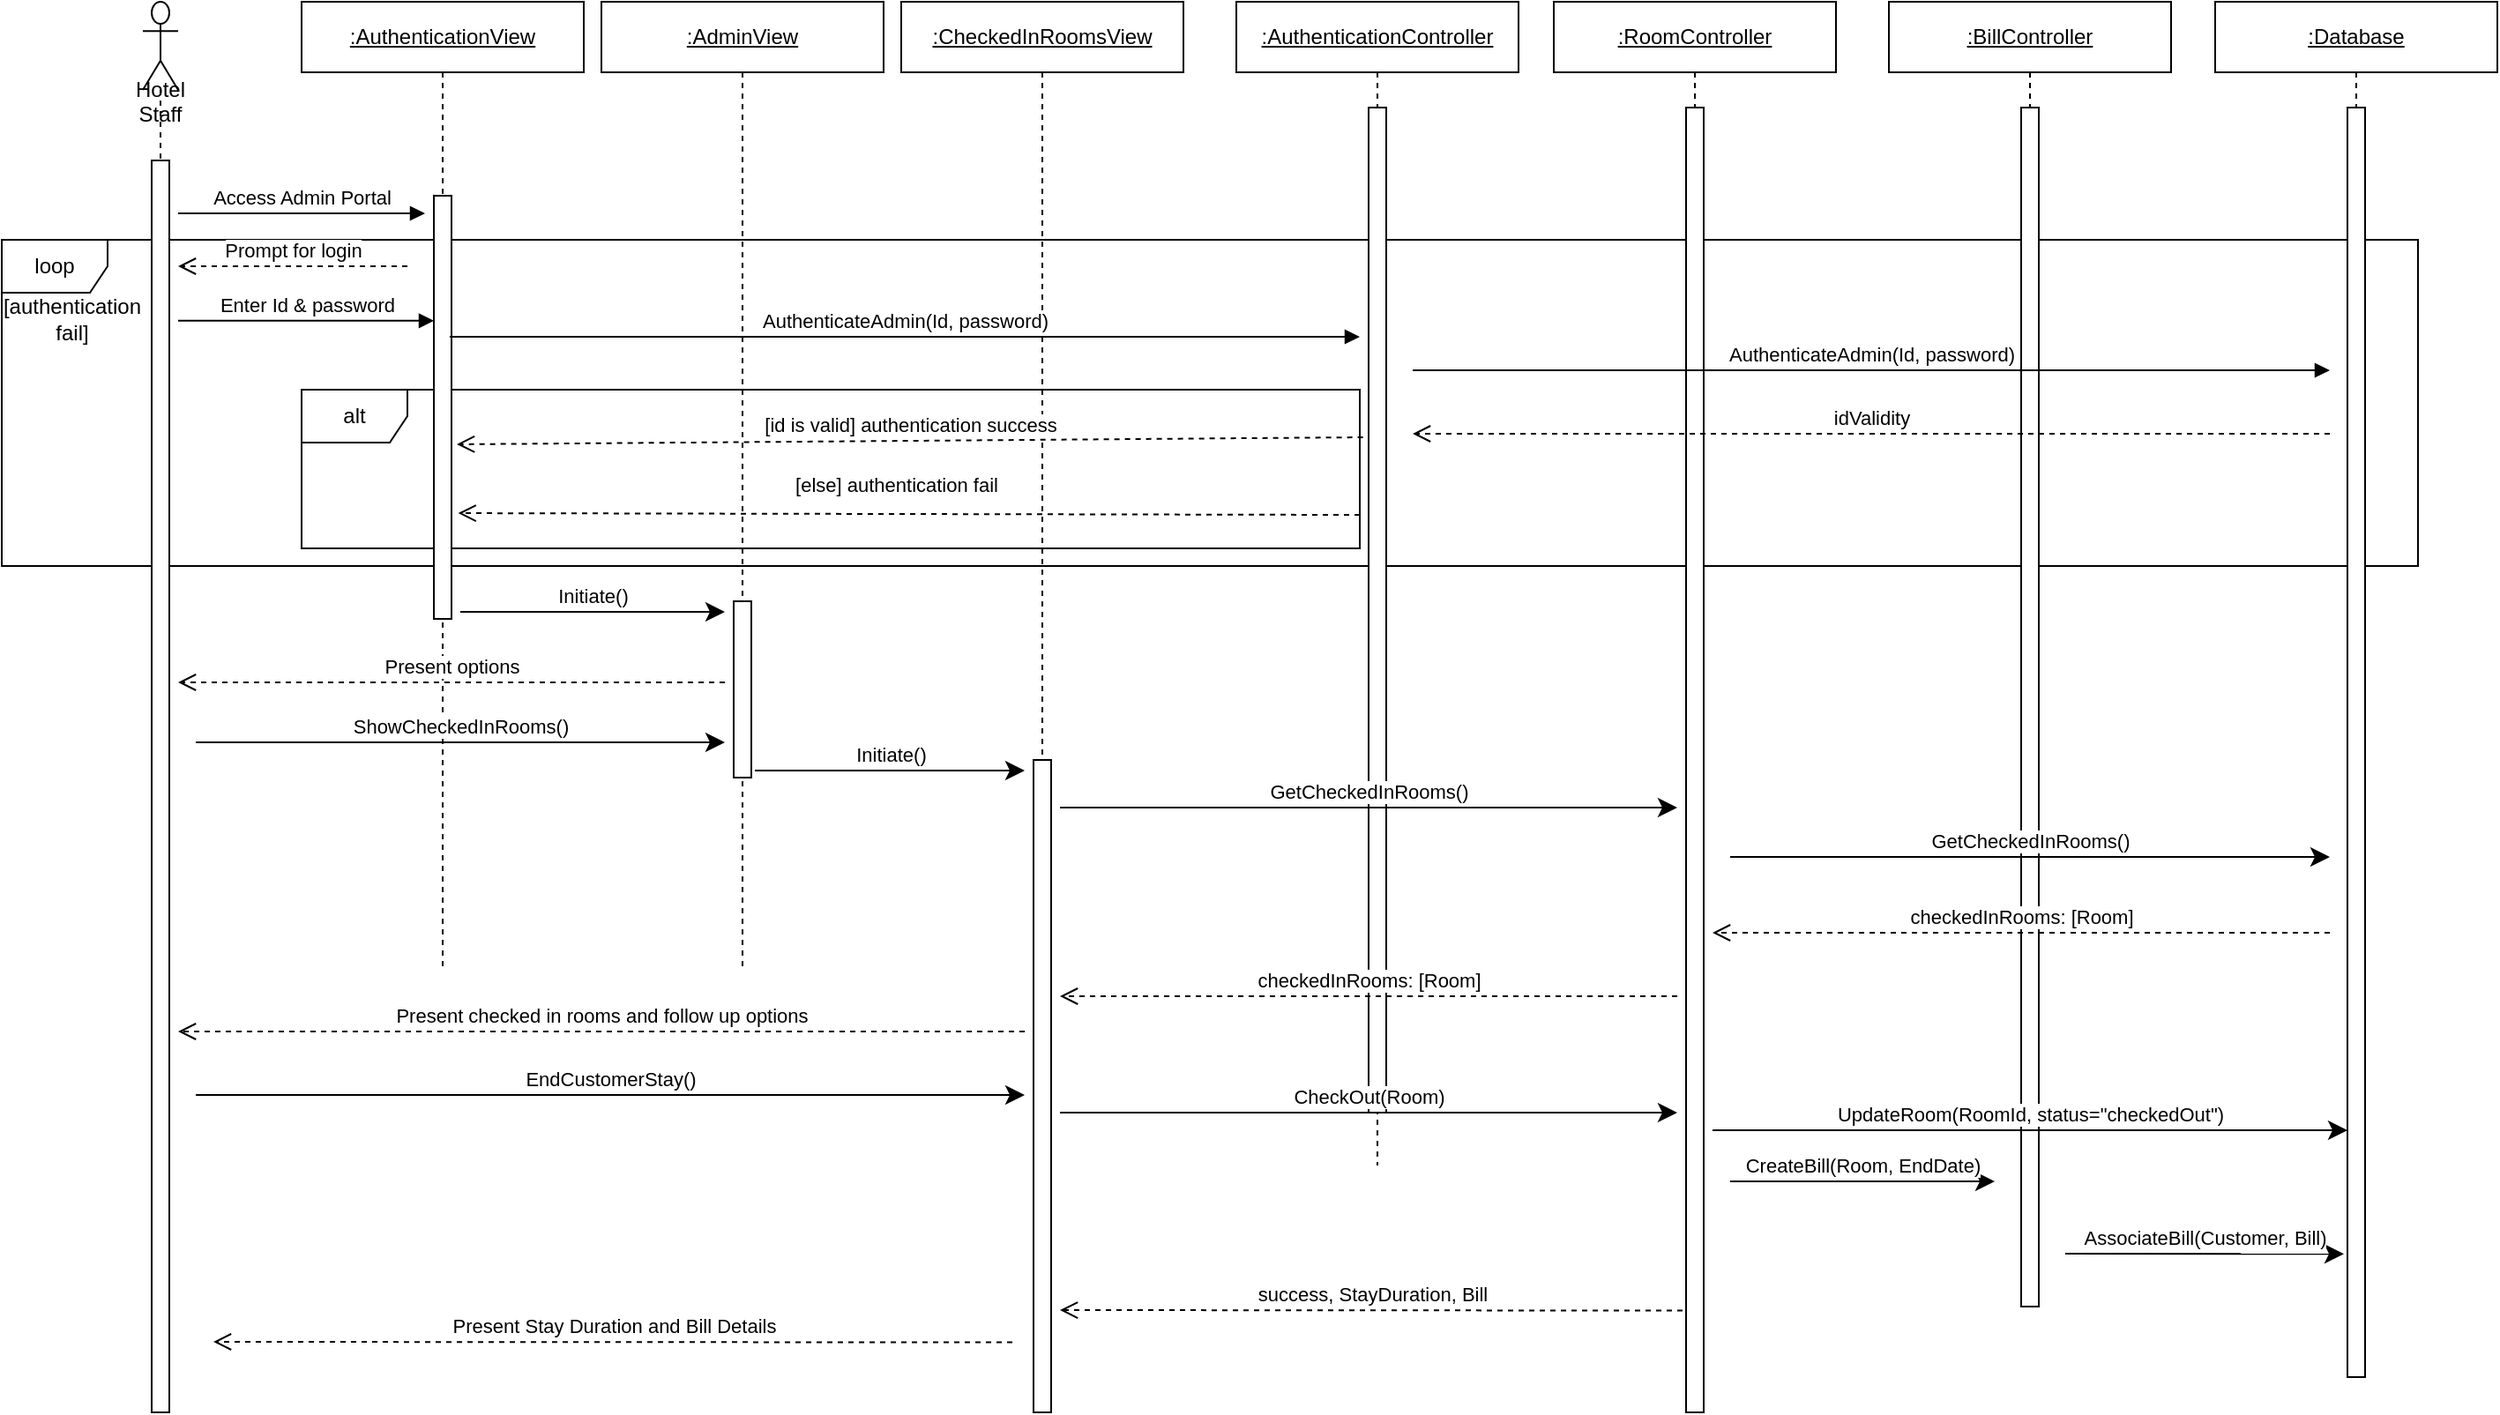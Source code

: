 <mxfile version="13.7.3" type="device"><diagram id="EpxMUwXgbM7p6y1-BHpj" name="Page-1"><mxGraphModel dx="1324" dy="997" grid="1" gridSize="10" guides="1" tooltips="1" connect="1" arrows="1" fold="1" page="1" pageScale="1" pageWidth="1100" pageHeight="850" math="0" shadow="0"><root><mxCell id="0"/><mxCell id="1" parent="0"/><mxCell id="3EWrQ-oBs63gJlRdLufB-16" value="loop" style="shape=umlFrame;whiteSpace=wrap;html=1;" vertex="1" parent="1"><mxGeometry x="40" y="295" width="1370" height="185" as="geometry"/></mxCell><mxCell id="3EWrQ-oBs63gJlRdLufB-24" value="alt" style="shape=umlFrame;whiteSpace=wrap;html=1;" vertex="1" parent="1"><mxGeometry x="210" y="380" width="600" height="90" as="geometry"/></mxCell><mxCell id="3EWrQ-oBs63gJlRdLufB-3" value="Hotel Staff" style="shape=umlLifeline;participant=umlActor;perimeter=lifelinePerimeter;whiteSpace=wrap;html=1;container=1;collapsible=0;recursiveResize=0;verticalAlign=top;spacingTop=36;outlineConnect=0;size=50;" vertex="1" parent="1"><mxGeometry x="120" y="160" width="20" height="800" as="geometry"/></mxCell><mxCell id="3EWrQ-oBs63gJlRdLufB-10" value="" style="html=1;points=[];perimeter=orthogonalPerimeter;" vertex="1" parent="3EWrQ-oBs63gJlRdLufB-3"><mxGeometry x="5" y="90" width="10" height="710" as="geometry"/></mxCell><mxCell id="3EWrQ-oBs63gJlRdLufB-4" value="&lt;u&gt;:CheckedInRoomsView&lt;/u&gt;" style="shape=umlLifeline;perimeter=lifelinePerimeter;whiteSpace=wrap;html=1;container=1;collapsible=0;recursiveResize=0;outlineConnect=0;" vertex="1" parent="1"><mxGeometry x="550" y="160" width="160" height="800" as="geometry"/></mxCell><mxCell id="3EWrQ-oBs63gJlRdLufB-30" value="" style="html=1;points=[];perimeter=orthogonalPerimeter;" vertex="1" parent="3EWrQ-oBs63gJlRdLufB-4"><mxGeometry x="75" y="430" width="10" height="370" as="geometry"/></mxCell><mxCell id="3EWrQ-oBs63gJlRdLufB-5" value="&lt;u&gt;:AuthenticationView&lt;/u&gt;" style="shape=umlLifeline;perimeter=lifelinePerimeter;whiteSpace=wrap;html=1;container=1;collapsible=0;recursiveResize=0;outlineConnect=0;" vertex="1" parent="1"><mxGeometry x="210" y="160" width="160" height="550" as="geometry"/></mxCell><mxCell id="3EWrQ-oBs63gJlRdLufB-12" value="" style="html=1;points=[];perimeter=orthogonalPerimeter;" vertex="1" parent="3EWrQ-oBs63gJlRdLufB-5"><mxGeometry x="75" y="110" width="10" height="240" as="geometry"/></mxCell><mxCell id="3EWrQ-oBs63gJlRdLufB-6" value="&lt;u&gt;:RoomController&lt;/u&gt;" style="shape=umlLifeline;perimeter=lifelinePerimeter;whiteSpace=wrap;html=1;container=1;collapsible=0;recursiveResize=0;outlineConnect=0;" vertex="1" parent="1"><mxGeometry x="920" y="160" width="160" height="800" as="geometry"/></mxCell><mxCell id="3EWrQ-oBs63gJlRdLufB-34" value="" style="html=1;points=[];perimeter=orthogonalPerimeter;" vertex="1" parent="3EWrQ-oBs63gJlRdLufB-6"><mxGeometry x="75" y="60" width="10" height="740" as="geometry"/></mxCell><mxCell id="3EWrQ-oBs63gJlRdLufB-7" value="&lt;u&gt;:AuthenticationController&lt;/u&gt;" style="shape=umlLifeline;perimeter=lifelinePerimeter;whiteSpace=wrap;html=1;container=1;collapsible=0;recursiveResize=0;outlineConnect=0;" vertex="1" parent="1"><mxGeometry x="740" y="160" width="160" height="660" as="geometry"/></mxCell><mxCell id="3EWrQ-oBs63gJlRdLufB-15" value="" style="html=1;points=[];perimeter=orthogonalPerimeter;" vertex="1" parent="3EWrQ-oBs63gJlRdLufB-7"><mxGeometry x="75" y="60" width="10" height="570" as="geometry"/></mxCell><mxCell id="3EWrQ-oBs63gJlRdLufB-8" value="&lt;u&gt;:BillController&lt;/u&gt;" style="shape=umlLifeline;perimeter=lifelinePerimeter;whiteSpace=wrap;html=1;container=1;collapsible=0;recursiveResize=0;outlineConnect=0;" vertex="1" parent="1"><mxGeometry x="1110" y="160" width="160" height="740" as="geometry"/></mxCell><mxCell id="3EWrQ-oBs63gJlRdLufB-35" value="" style="html=1;points=[];perimeter=orthogonalPerimeter;" vertex="1" parent="3EWrQ-oBs63gJlRdLufB-8"><mxGeometry x="75" y="60" width="10" height="680" as="geometry"/></mxCell><mxCell id="3EWrQ-oBs63gJlRdLufB-9" value="&lt;u&gt;:Database&lt;/u&gt;" style="shape=umlLifeline;perimeter=lifelinePerimeter;whiteSpace=wrap;html=1;container=1;collapsible=0;recursiveResize=0;outlineConnect=0;" vertex="1" parent="1"><mxGeometry x="1295" y="160" width="160" height="780" as="geometry"/></mxCell><mxCell id="3EWrQ-oBs63gJlRdLufB-13" value="" style="html=1;points=[];perimeter=orthogonalPerimeter;" vertex="1" parent="3EWrQ-oBs63gJlRdLufB-9"><mxGeometry x="75" y="60" width="10" height="720" as="geometry"/></mxCell><mxCell id="3EWrQ-oBs63gJlRdLufB-11" value="Access Admin Portal" style="html=1;verticalAlign=bottom;endArrow=block;" edge="1" parent="1"><mxGeometry width="80" relative="1" as="geometry"><mxPoint x="140" y="280" as="sourcePoint"/><mxPoint x="280" y="280" as="targetPoint"/></mxGeometry></mxCell><mxCell id="3EWrQ-oBs63gJlRdLufB-14" value="Prompt for login" style="html=1;verticalAlign=bottom;endArrow=open;dashed=1;endSize=8;" edge="1" parent="1"><mxGeometry relative="1" as="geometry"><mxPoint x="270" y="310" as="sourcePoint"/><mxPoint x="140" y="310" as="targetPoint"/></mxGeometry></mxCell><mxCell id="3EWrQ-oBs63gJlRdLufB-17" value="[authentication fail]" style="text;html=1;strokeColor=none;fillColor=none;align=center;verticalAlign=middle;whiteSpace=wrap;rounded=0;" vertex="1" parent="1"><mxGeometry x="60" y="330" width="40" height="20" as="geometry"/></mxCell><mxCell id="3EWrQ-oBs63gJlRdLufB-18" value="Enter Id &amp;amp; password" style="html=1;verticalAlign=bottom;endArrow=block;exitX=1.5;exitY=0.128;exitDx=0;exitDy=0;exitPerimeter=0;" edge="1" parent="1" source="3EWrQ-oBs63gJlRdLufB-10" target="3EWrQ-oBs63gJlRdLufB-12"><mxGeometry width="80" relative="1" as="geometry"><mxPoint x="150" y="290" as="sourcePoint"/><mxPoint x="290" y="290" as="targetPoint"/></mxGeometry></mxCell><mxCell id="3EWrQ-oBs63gJlRdLufB-19" value="AuthenticateAdmin(Id, password)" style="html=1;verticalAlign=bottom;endArrow=block;" edge="1" parent="1"><mxGeometry width="80" relative="1" as="geometry"><mxPoint x="294" y="350" as="sourcePoint"/><mxPoint x="810" y="350" as="targetPoint"/></mxGeometry></mxCell><mxCell id="3EWrQ-oBs63gJlRdLufB-20" value="AuthenticateAdmin(Id, password)" style="html=1;verticalAlign=bottom;endArrow=block;" edge="1" parent="1"><mxGeometry width="80" relative="1" as="geometry"><mxPoint x="840" y="369" as="sourcePoint"/><mxPoint x="1360" y="369" as="targetPoint"/></mxGeometry></mxCell><mxCell id="3EWrQ-oBs63gJlRdLufB-21" value="idValidity" style="html=1;verticalAlign=bottom;endArrow=open;dashed=1;endSize=8;" edge="1" parent="1"><mxGeometry relative="1" as="geometry"><mxPoint x="1360" y="405" as="sourcePoint"/><mxPoint x="840" y="405" as="targetPoint"/></mxGeometry></mxCell><mxCell id="3EWrQ-oBs63gJlRdLufB-22" value="[id is valid] authentication success" style="html=1;verticalAlign=bottom;endArrow=open;dashed=1;endSize=8;exitX=1.003;exitY=0.3;exitDx=0;exitDy=0;exitPerimeter=0;" edge="1" parent="1" source="3EWrQ-oBs63gJlRdLufB-24"><mxGeometry relative="1" as="geometry"><mxPoint x="1220" y="413" as="sourcePoint"/><mxPoint x="298" y="411" as="targetPoint"/></mxGeometry></mxCell><mxCell id="3EWrQ-oBs63gJlRdLufB-23" value="[else] authentication fail" style="html=1;verticalAlign=bottom;endArrow=open;dashed=1;endSize=8;exitX=1;exitY=0.789;exitDx=0;exitDy=0;exitPerimeter=0;entryX=0.148;entryY=0.778;entryDx=0;entryDy=0;entryPerimeter=0;" edge="1" parent="1" source="3EWrQ-oBs63gJlRdLufB-24" target="3EWrQ-oBs63gJlRdLufB-24"><mxGeometry x="0.028" y="-8" relative="1" as="geometry"><mxPoint x="664" y="421" as="sourcePoint"/><mxPoint x="304" y="420" as="targetPoint"/><mxPoint as="offset"/></mxGeometry></mxCell><mxCell id="3EWrQ-oBs63gJlRdLufB-25" value="Initiate()" style="html=1;verticalAlign=bottom;endArrow=classic;endSize=8;endFill=1;" edge="1" parent="1"><mxGeometry relative="1" as="geometry"><mxPoint x="300" y="506" as="sourcePoint"/><mxPoint x="450" y="506" as="targetPoint"/></mxGeometry></mxCell><mxCell id="3EWrQ-oBs63gJlRdLufB-26" value="&lt;u&gt;:AdminView&lt;/u&gt;" style="shape=umlLifeline;perimeter=lifelinePerimeter;whiteSpace=wrap;html=1;container=1;collapsible=0;recursiveResize=0;outlineConnect=0;" vertex="1" parent="1"><mxGeometry x="380" y="160" width="160" height="550" as="geometry"/></mxCell><mxCell id="3EWrQ-oBs63gJlRdLufB-27" value="" style="html=1;points=[];perimeter=orthogonalPerimeter;" vertex="1" parent="3EWrQ-oBs63gJlRdLufB-26"><mxGeometry x="75" y="340" width="10" height="100" as="geometry"/></mxCell><mxCell id="3EWrQ-oBs63gJlRdLufB-28" value="Present options" style="html=1;verticalAlign=bottom;endArrow=open;dashed=1;endSize=8;" edge="1" parent="1"><mxGeometry relative="1" as="geometry"><mxPoint x="450" y="546" as="sourcePoint"/><mxPoint x="140" y="546" as="targetPoint"/></mxGeometry></mxCell><mxCell id="3EWrQ-oBs63gJlRdLufB-29" value="ShowCheckedInRooms()" style="html=1;verticalAlign=bottom;endArrow=classic;endSize=8;endFill=1;" edge="1" parent="1"><mxGeometry relative="1" as="geometry"><mxPoint x="150" y="580" as="sourcePoint"/><mxPoint x="450" y="580" as="targetPoint"/></mxGeometry></mxCell><mxCell id="3EWrQ-oBs63gJlRdLufB-31" value="Initiate()" style="html=1;verticalAlign=bottom;endArrow=classic;endSize=8;endFill=1;exitX=1.2;exitY=0.96;exitDx=0;exitDy=0;exitPerimeter=0;" edge="1" parent="1" source="3EWrQ-oBs63gJlRdLufB-27"><mxGeometry relative="1" as="geometry"><mxPoint x="310" y="516" as="sourcePoint"/><mxPoint x="620" y="596" as="targetPoint"/></mxGeometry></mxCell><mxCell id="3EWrQ-oBs63gJlRdLufB-33" value="GetCheckedInRooms()" style="html=1;verticalAlign=bottom;endArrow=classic;endSize=8;endFill=1;" edge="1" parent="1"><mxGeometry relative="1" as="geometry"><mxPoint x="640" y="617" as="sourcePoint"/><mxPoint x="990" y="617" as="targetPoint"/></mxGeometry></mxCell><mxCell id="3EWrQ-oBs63gJlRdLufB-37" value="GetCheckedInRooms()" style="html=1;verticalAlign=bottom;endArrow=classic;endSize=8;endFill=1;" edge="1" parent="1"><mxGeometry relative="1" as="geometry"><mxPoint x="1020" y="645" as="sourcePoint"/><mxPoint x="1360" y="645" as="targetPoint"/></mxGeometry></mxCell><mxCell id="3EWrQ-oBs63gJlRdLufB-39" value="checkedInRooms: [Room]" style="html=1;verticalAlign=bottom;endArrow=open;dashed=1;endSize=8;" edge="1" parent="1"><mxGeometry relative="1" as="geometry"><mxPoint x="1360" y="688" as="sourcePoint"/><mxPoint x="1010" y="688" as="targetPoint"/></mxGeometry></mxCell><mxCell id="3EWrQ-oBs63gJlRdLufB-40" value="checkedInRooms: [Room]" style="html=1;verticalAlign=bottom;endArrow=open;dashed=1;endSize=8;" edge="1" parent="1"><mxGeometry relative="1" as="geometry"><mxPoint x="990" y="724" as="sourcePoint"/><mxPoint x="640" y="724" as="targetPoint"/></mxGeometry></mxCell><mxCell id="3EWrQ-oBs63gJlRdLufB-42" value="Present checked in rooms and follow up options" style="html=1;verticalAlign=bottom;endArrow=open;dashed=1;endSize=8;" edge="1" parent="1"><mxGeometry relative="1" as="geometry"><mxPoint x="620" y="744" as="sourcePoint"/><mxPoint x="140" y="744" as="targetPoint"/></mxGeometry></mxCell><mxCell id="3EWrQ-oBs63gJlRdLufB-43" value="EndCustomerStay()" style="html=1;verticalAlign=bottom;endArrow=classic;endSize=8;endFill=1;" edge="1" parent="1"><mxGeometry relative="1" as="geometry"><mxPoint x="150" y="780" as="sourcePoint"/><mxPoint x="620" y="780" as="targetPoint"/></mxGeometry></mxCell><mxCell id="3EWrQ-oBs63gJlRdLufB-44" value="CheckOut(Room)" style="html=1;verticalAlign=bottom;endArrow=classic;endSize=8;endFill=1;" edge="1" parent="1"><mxGeometry relative="1" as="geometry"><mxPoint x="640" y="790" as="sourcePoint"/><mxPoint x="990" y="790" as="targetPoint"/></mxGeometry></mxCell><mxCell id="3EWrQ-oBs63gJlRdLufB-45" value="UpdateRoom(RoomId, status=&quot;checkedOut&quot;)" style="html=1;verticalAlign=bottom;endArrow=classic;endSize=8;endFill=1;" edge="1" parent="1"><mxGeometry relative="1" as="geometry"><mxPoint x="1010" y="800" as="sourcePoint"/><mxPoint x="1370" y="800" as="targetPoint"/></mxGeometry></mxCell><mxCell id="3EWrQ-oBs63gJlRdLufB-46" value="CreateBill(Room, EndDate)" style="html=1;verticalAlign=bottom;endArrow=classic;endSize=8;endFill=1;" edge="1" parent="1"><mxGeometry relative="1" as="geometry"><mxPoint x="1020" y="829" as="sourcePoint"/><mxPoint x="1170" y="829" as="targetPoint"/></mxGeometry></mxCell><mxCell id="3EWrQ-oBs63gJlRdLufB-47" value="AssociateBill(Customer, Bill)" style="html=1;verticalAlign=bottom;endArrow=classic;endSize=8;endFill=1;entryX=-0.2;entryY=0.903;entryDx=0;entryDy=0;entryPerimeter=0;" edge="1" parent="1" target="3EWrQ-oBs63gJlRdLufB-13"><mxGeometry relative="1" as="geometry"><mxPoint x="1210" y="870" as="sourcePoint"/><mxPoint x="1380" y="810" as="targetPoint"/></mxGeometry></mxCell><mxCell id="3EWrQ-oBs63gJlRdLufB-48" value="success, StayDuration, Bill" style="html=1;verticalAlign=bottom;endArrow=open;dashed=1;endSize=8;exitX=-0.2;exitY=0.922;exitDx=0;exitDy=0;exitPerimeter=0;" edge="1" parent="1" source="3EWrQ-oBs63gJlRdLufB-34"><mxGeometry relative="1" as="geometry"><mxPoint x="1000" y="734" as="sourcePoint"/><mxPoint x="640" y="902" as="targetPoint"/></mxGeometry></mxCell><mxCell id="3EWrQ-oBs63gJlRdLufB-49" value="Present Stay Duration and Bill Details" style="html=1;verticalAlign=bottom;endArrow=open;dashed=1;endSize=8;exitX=-0.2;exitY=0.922;exitDx=0;exitDy=0;exitPerimeter=0;" edge="1" parent="1"><mxGeometry relative="1" as="geometry"><mxPoint x="613" y="920.28" as="sourcePoint"/><mxPoint x="160" y="920" as="targetPoint"/></mxGeometry></mxCell></root></mxGraphModel></diagram></mxfile>